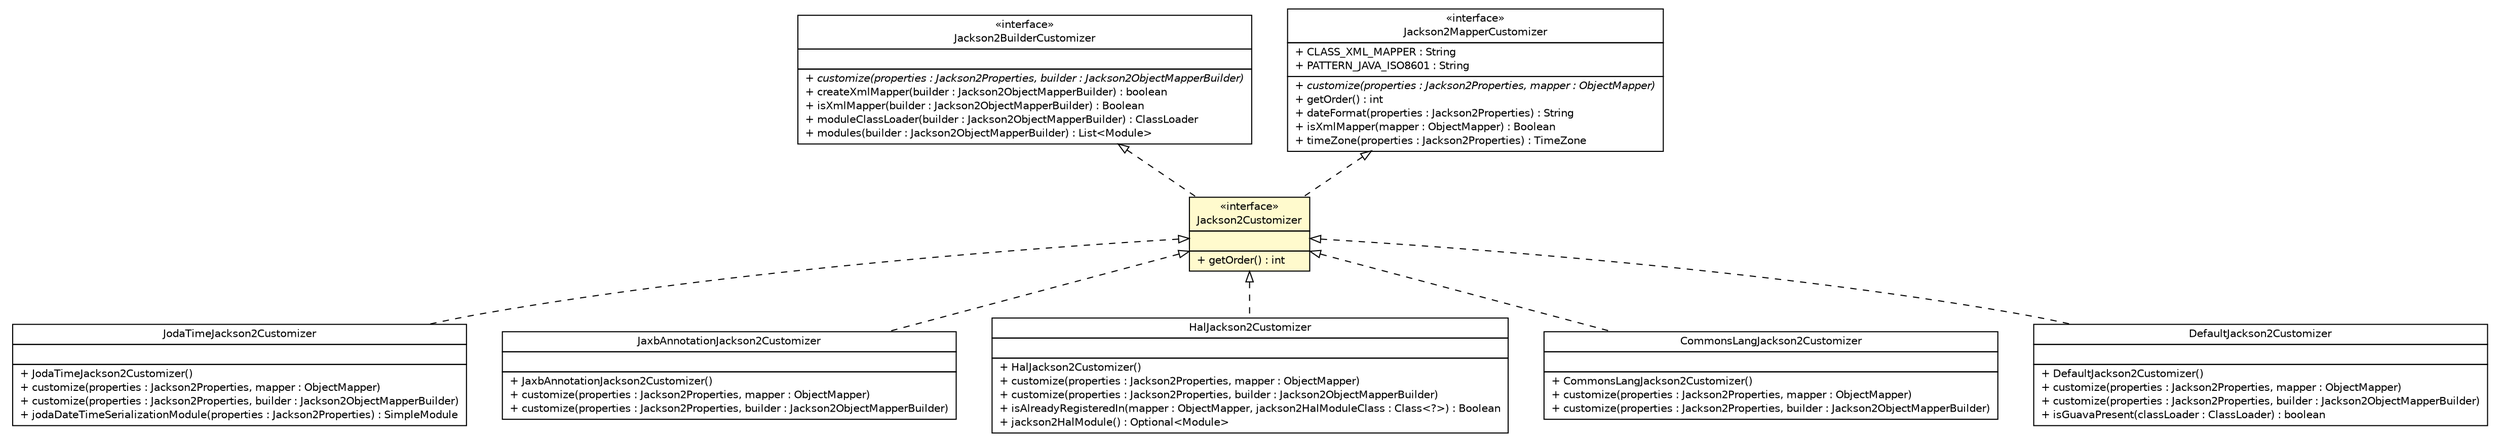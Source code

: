 #!/usr/local/bin/dot
#
# Class diagram 
# Generated by UMLGraph version R5_6-24-gf6e263 (http://www.umlgraph.org/)
#

digraph G {
	edge [fontname="Helvetica",fontsize=10,labelfontname="Helvetica",labelfontsize=10];
	node [fontname="Helvetica",fontsize=10,shape=plaintext];
	nodesep=0.25;
	ranksep=0.5;
	// top.infra.jackson2.JodaTimeJackson2Customizer
	c1718 [label=<<table title="top.infra.jackson2.JodaTimeJackson2Customizer" border="0" cellborder="1" cellspacing="0" cellpadding="2" port="p" href="./JodaTimeJackson2Customizer.html">
		<tr><td><table border="0" cellspacing="0" cellpadding="1">
<tr><td align="center" balign="center"> JodaTimeJackson2Customizer </td></tr>
		</table></td></tr>
		<tr><td><table border="0" cellspacing="0" cellpadding="1">
<tr><td align="left" balign="left">  </td></tr>
		</table></td></tr>
		<tr><td><table border="0" cellspacing="0" cellpadding="1">
<tr><td align="left" balign="left"> + JodaTimeJackson2Customizer() </td></tr>
<tr><td align="left" balign="left"> + customize(properties : Jackson2Properties, mapper : ObjectMapper) </td></tr>
<tr><td align="left" balign="left"> + customize(properties : Jackson2Properties, builder : Jackson2ObjectMapperBuilder) </td></tr>
<tr><td align="left" balign="left"> + jodaDateTimeSerializationModule(properties : Jackson2Properties) : SimpleModule </td></tr>
		</table></td></tr>
		</table>>, URL="./JodaTimeJackson2Customizer.html", fontname="Helvetica", fontcolor="black", fontsize=10.0];
	// top.infra.jackson2.JaxbAnnotationJackson2Customizer
	c1719 [label=<<table title="top.infra.jackson2.JaxbAnnotationJackson2Customizer" border="0" cellborder="1" cellspacing="0" cellpadding="2" port="p" href="./JaxbAnnotationJackson2Customizer.html">
		<tr><td><table border="0" cellspacing="0" cellpadding="1">
<tr><td align="center" balign="center"> JaxbAnnotationJackson2Customizer </td></tr>
		</table></td></tr>
		<tr><td><table border="0" cellspacing="0" cellpadding="1">
<tr><td align="left" balign="left">  </td></tr>
		</table></td></tr>
		<tr><td><table border="0" cellspacing="0" cellpadding="1">
<tr><td align="left" balign="left"> + JaxbAnnotationJackson2Customizer() </td></tr>
<tr><td align="left" balign="left"> + customize(properties : Jackson2Properties, mapper : ObjectMapper) </td></tr>
<tr><td align="left" balign="left"> + customize(properties : Jackson2Properties, builder : Jackson2ObjectMapperBuilder) </td></tr>
		</table></td></tr>
		</table>>, URL="./JaxbAnnotationJackson2Customizer.html", fontname="Helvetica", fontcolor="black", fontsize=10.0];
	// top.infra.jackson2.HalJackson2Customizer
	c1723 [label=<<table title="top.infra.jackson2.HalJackson2Customizer" border="0" cellborder="1" cellspacing="0" cellpadding="2" port="p" href="./HalJackson2Customizer.html">
		<tr><td><table border="0" cellspacing="0" cellpadding="1">
<tr><td align="center" balign="center"> HalJackson2Customizer </td></tr>
		</table></td></tr>
		<tr><td><table border="0" cellspacing="0" cellpadding="1">
<tr><td align="left" balign="left">  </td></tr>
		</table></td></tr>
		<tr><td><table border="0" cellspacing="0" cellpadding="1">
<tr><td align="left" balign="left"> + HalJackson2Customizer() </td></tr>
<tr><td align="left" balign="left"> + customize(properties : Jackson2Properties, mapper : ObjectMapper) </td></tr>
<tr><td align="left" balign="left"> + customize(properties : Jackson2Properties, builder : Jackson2ObjectMapperBuilder) </td></tr>
<tr><td align="left" balign="left"> + isAlreadyRegisteredIn(mapper : ObjectMapper, jackson2HalModuleClass : Class&lt;?&gt;) : Boolean </td></tr>
<tr><td align="left" balign="left"> + jackson2HalModule() : Optional&lt;Module&gt; </td></tr>
		</table></td></tr>
		</table>>, URL="./HalJackson2Customizer.html", fontname="Helvetica", fontcolor="black", fontsize=10.0];
	// top.infra.jackson2.CommonsLangJackson2Customizer
	c1726 [label=<<table title="top.infra.jackson2.CommonsLangJackson2Customizer" border="0" cellborder="1" cellspacing="0" cellpadding="2" port="p" href="./CommonsLangJackson2Customizer.html">
		<tr><td><table border="0" cellspacing="0" cellpadding="1">
<tr><td align="center" balign="center"> CommonsLangJackson2Customizer </td></tr>
		</table></td></tr>
		<tr><td><table border="0" cellspacing="0" cellpadding="1">
<tr><td align="left" balign="left">  </td></tr>
		</table></td></tr>
		<tr><td><table border="0" cellspacing="0" cellpadding="1">
<tr><td align="left" balign="left"> + CommonsLangJackson2Customizer() </td></tr>
<tr><td align="left" balign="left"> + customize(properties : Jackson2Properties, mapper : ObjectMapper) </td></tr>
<tr><td align="left" balign="left"> + customize(properties : Jackson2Properties, builder : Jackson2ObjectMapperBuilder) </td></tr>
		</table></td></tr>
		</table>>, URL="./CommonsLangJackson2Customizer.html", fontname="Helvetica", fontcolor="black", fontsize=10.0];
	// top.infra.jackson2.Jackson2BuilderCustomizer
	c1732 [label=<<table title="top.infra.jackson2.Jackson2BuilderCustomizer" border="0" cellborder="1" cellspacing="0" cellpadding="2" port="p" href="./Jackson2BuilderCustomizer.html">
		<tr><td><table border="0" cellspacing="0" cellpadding="1">
<tr><td align="center" balign="center"> &#171;interface&#187; </td></tr>
<tr><td align="center" balign="center"> Jackson2BuilderCustomizer </td></tr>
		</table></td></tr>
		<tr><td><table border="0" cellspacing="0" cellpadding="1">
<tr><td align="left" balign="left">  </td></tr>
		</table></td></tr>
		<tr><td><table border="0" cellspacing="0" cellpadding="1">
<tr><td align="left" balign="left"><font face="Helvetica-Oblique" point-size="10.0"> + customize(properties : Jackson2Properties, builder : Jackson2ObjectMapperBuilder) </font></td></tr>
<tr><td align="left" balign="left"> + createXmlMapper(builder : Jackson2ObjectMapperBuilder) : boolean </td></tr>
<tr><td align="left" balign="left"> + isXmlMapper(builder : Jackson2ObjectMapperBuilder) : Boolean </td></tr>
<tr><td align="left" balign="left"> + moduleClassLoader(builder : Jackson2ObjectMapperBuilder) : ClassLoader </td></tr>
<tr><td align="left" balign="left"> + modules(builder : Jackson2ObjectMapperBuilder) : List&lt;Module&gt; </td></tr>
		</table></td></tr>
		</table>>, URL="./Jackson2BuilderCustomizer.html", fontname="Helvetica", fontcolor="black", fontsize=10.0];
	// top.infra.jackson2.DefaultJackson2Customizer
	c1736 [label=<<table title="top.infra.jackson2.DefaultJackson2Customizer" border="0" cellborder="1" cellspacing="0" cellpadding="2" port="p" href="./DefaultJackson2Customizer.html">
		<tr><td><table border="0" cellspacing="0" cellpadding="1">
<tr><td align="center" balign="center"> DefaultJackson2Customizer </td></tr>
		</table></td></tr>
		<tr><td><table border="0" cellspacing="0" cellpadding="1">
<tr><td align="left" balign="left">  </td></tr>
		</table></td></tr>
		<tr><td><table border="0" cellspacing="0" cellpadding="1">
<tr><td align="left" balign="left"> + DefaultJackson2Customizer() </td></tr>
<tr><td align="left" balign="left"> + customize(properties : Jackson2Properties, mapper : ObjectMapper) </td></tr>
<tr><td align="left" balign="left"> + customize(properties : Jackson2Properties, builder : Jackson2ObjectMapperBuilder) </td></tr>
<tr><td align="left" balign="left"> + isGuavaPresent(classLoader : ClassLoader) : boolean </td></tr>
		</table></td></tr>
		</table>>, URL="./DefaultJackson2Customizer.html", fontname="Helvetica", fontcolor="black", fontsize=10.0];
	// top.infra.jackson2.Jackson2Customizer
	c1738 [label=<<table title="top.infra.jackson2.Jackson2Customizer" border="0" cellborder="1" cellspacing="0" cellpadding="2" port="p" bgcolor="lemonChiffon" href="./Jackson2Customizer.html">
		<tr><td><table border="0" cellspacing="0" cellpadding="1">
<tr><td align="center" balign="center"> &#171;interface&#187; </td></tr>
<tr><td align="center" balign="center"> Jackson2Customizer </td></tr>
		</table></td></tr>
		<tr><td><table border="0" cellspacing="0" cellpadding="1">
<tr><td align="left" balign="left">  </td></tr>
		</table></td></tr>
		<tr><td><table border="0" cellspacing="0" cellpadding="1">
<tr><td align="left" balign="left"> + getOrder() : int </td></tr>
		</table></td></tr>
		</table>>, URL="./Jackson2Customizer.html", fontname="Helvetica", fontcolor="black", fontsize=10.0];
	// top.infra.jackson2.Jackson2MapperCustomizer
	c1740 [label=<<table title="top.infra.jackson2.Jackson2MapperCustomizer" border="0" cellborder="1" cellspacing="0" cellpadding="2" port="p" href="./Jackson2MapperCustomizer.html">
		<tr><td><table border="0" cellspacing="0" cellpadding="1">
<tr><td align="center" balign="center"> &#171;interface&#187; </td></tr>
<tr><td align="center" balign="center"> Jackson2MapperCustomizer </td></tr>
		</table></td></tr>
		<tr><td><table border="0" cellspacing="0" cellpadding="1">
<tr><td align="left" balign="left"> + CLASS_XML_MAPPER : String </td></tr>
<tr><td align="left" balign="left"> + PATTERN_JAVA_ISO8601 : String </td></tr>
		</table></td></tr>
		<tr><td><table border="0" cellspacing="0" cellpadding="1">
<tr><td align="left" balign="left"><font face="Helvetica-Oblique" point-size="10.0"> + customize(properties : Jackson2Properties, mapper : ObjectMapper) </font></td></tr>
<tr><td align="left" balign="left"> + getOrder() : int </td></tr>
<tr><td align="left" balign="left"> + dateFormat(properties : Jackson2Properties) : String </td></tr>
<tr><td align="left" balign="left"> + isXmlMapper(mapper : ObjectMapper) : Boolean </td></tr>
<tr><td align="left" balign="left"> + timeZone(properties : Jackson2Properties) : TimeZone </td></tr>
		</table></td></tr>
		</table>>, URL="./Jackson2MapperCustomizer.html", fontname="Helvetica", fontcolor="black", fontsize=10.0];
	//top.infra.jackson2.JodaTimeJackson2Customizer implements top.infra.jackson2.Jackson2Customizer
	c1738:p -> c1718:p [dir=back,arrowtail=empty,style=dashed];
	//top.infra.jackson2.JaxbAnnotationJackson2Customizer implements top.infra.jackson2.Jackson2Customizer
	c1738:p -> c1719:p [dir=back,arrowtail=empty,style=dashed];
	//top.infra.jackson2.HalJackson2Customizer implements top.infra.jackson2.Jackson2Customizer
	c1738:p -> c1723:p [dir=back,arrowtail=empty,style=dashed];
	//top.infra.jackson2.CommonsLangJackson2Customizer implements top.infra.jackson2.Jackson2Customizer
	c1738:p -> c1726:p [dir=back,arrowtail=empty,style=dashed];
	//top.infra.jackson2.DefaultJackson2Customizer implements top.infra.jackson2.Jackson2Customizer
	c1738:p -> c1736:p [dir=back,arrowtail=empty,style=dashed];
	//top.infra.jackson2.Jackson2Customizer implements top.infra.jackson2.Jackson2MapperCustomizer
	c1740:p -> c1738:p [dir=back,arrowtail=empty,style=dashed];
	//top.infra.jackson2.Jackson2Customizer implements top.infra.jackson2.Jackson2BuilderCustomizer
	c1732:p -> c1738:p [dir=back,arrowtail=empty,style=dashed];
}

